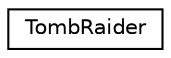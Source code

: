 digraph "Graphical Class Hierarchy"
{
 // INTERACTIVE_SVG=YES
  edge [fontname="Helvetica",fontsize="10",labelfontname="Helvetica",labelfontsize="10"];
  node [fontname="Helvetica",fontsize="10",shape=record];
  rankdir="LR";
  Node1 [label="TombRaider",height=0.2,width=0.4,color="black", fillcolor="white", style="filled",URL="$class_tomb_raider.html"];
}
